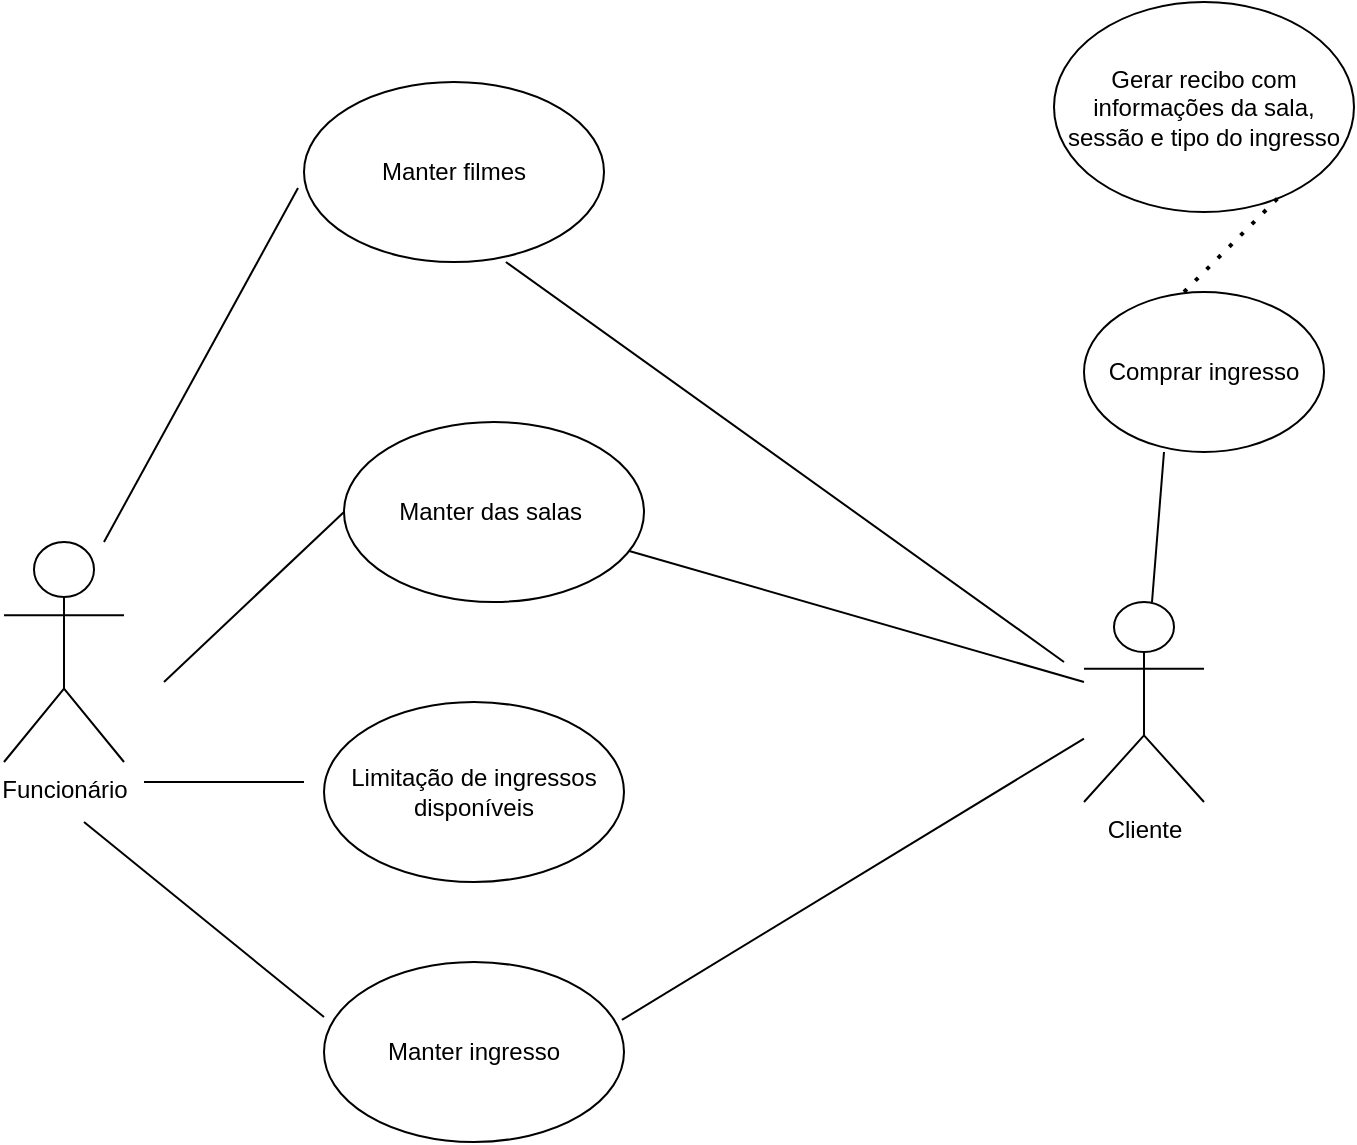 <mxfile version="21.1.5" type="github">
  <diagram name="Página-1" id="e1rwMzqTrdnwBiwuas-A">
    <mxGraphModel dx="1434" dy="796" grid="1" gridSize="10" guides="1" tooltips="1" connect="1" arrows="1" fold="1" page="1" pageScale="1" pageWidth="827" pageHeight="1169" math="0" shadow="0">
      <root>
        <mxCell id="0" />
        <mxCell id="1" parent="0" />
        <mxCell id="Xo4ojpNyTH2PV5RWck-7-3" value="&lt;font style=&quot;vertical-align: inherit;&quot;&gt;&lt;font style=&quot;vertical-align: inherit;&quot;&gt;&lt;font style=&quot;vertical-align: inherit;&quot;&gt;&lt;font style=&quot;vertical-align: inherit;&quot;&gt;Funcionário&lt;/font&gt;&lt;/font&gt;&lt;/font&gt;&lt;/font&gt;" style="shape=umlActor;verticalLabelPosition=bottom;verticalAlign=top;html=1;outlineConnect=0;" vertex="1" parent="1">
          <mxGeometry x="40" y="270" width="60" height="110" as="geometry" />
        </mxCell>
        <mxCell id="Xo4ojpNyTH2PV5RWck-7-4" value="&lt;font style=&quot;vertical-align: inherit;&quot;&gt;&lt;font style=&quot;vertical-align: inherit;&quot;&gt;&lt;font style=&quot;vertical-align: inherit;&quot;&gt;&lt;font style=&quot;vertical-align: inherit;&quot;&gt;&lt;font style=&quot;vertical-align: inherit;&quot;&gt;&lt;font style=&quot;vertical-align: inherit;&quot;&gt;&lt;font style=&quot;vertical-align: inherit;&quot;&gt;&lt;font style=&quot;vertical-align: inherit;&quot;&gt;&lt;font style=&quot;vertical-align: inherit;&quot;&gt;&lt;font style=&quot;vertical-align: inherit;&quot;&gt;Manter filmes&lt;/font&gt;&lt;/font&gt;&lt;/font&gt;&lt;/font&gt;&lt;/font&gt;&lt;/font&gt;&lt;/font&gt;&lt;/font&gt;&lt;/font&gt;&lt;/font&gt;" style="ellipse;whiteSpace=wrap;html=1;" vertex="1" parent="1">
          <mxGeometry x="190" y="40" width="150" height="90" as="geometry" />
        </mxCell>
        <mxCell id="Xo4ojpNyTH2PV5RWck-7-6" value="&lt;font style=&quot;vertical-align: inherit;&quot;&gt;&lt;font style=&quot;vertical-align: inherit;&quot;&gt;&lt;font style=&quot;vertical-align: inherit;&quot;&gt;&lt;font style=&quot;vertical-align: inherit;&quot;&gt;&lt;font style=&quot;vertical-align: inherit;&quot;&gt;&lt;font style=&quot;vertical-align: inherit;&quot;&gt;Manter das salas&amp;nbsp;&lt;/font&gt;&lt;/font&gt;&lt;/font&gt;&lt;/font&gt;&lt;/font&gt;&lt;/font&gt;" style="ellipse;whiteSpace=wrap;html=1;" vertex="1" parent="1">
          <mxGeometry x="210" y="210" width="150" height="90" as="geometry" />
        </mxCell>
        <mxCell id="Xo4ojpNyTH2PV5RWck-7-7" value="&lt;font style=&quot;vertical-align: inherit;&quot;&gt;&lt;font style=&quot;vertical-align: inherit;&quot;&gt;&lt;font style=&quot;vertical-align: inherit;&quot;&gt;&lt;font style=&quot;vertical-align: inherit;&quot;&gt;Limitação de ingressos disponíveis&lt;/font&gt;&lt;/font&gt;&lt;/font&gt;&lt;/font&gt;" style="ellipse;whiteSpace=wrap;html=1;" vertex="1" parent="1">
          <mxGeometry x="200" y="350" width="150" height="90" as="geometry" />
        </mxCell>
        <mxCell id="Xo4ojpNyTH2PV5RWck-7-9" value="&lt;font style=&quot;vertical-align: inherit;&quot;&gt;&lt;font style=&quot;vertical-align: inherit;&quot;&gt;&lt;font style=&quot;vertical-align: inherit;&quot;&gt;&lt;font style=&quot;vertical-align: inherit;&quot;&gt;&lt;font style=&quot;vertical-align: inherit;&quot;&gt;&lt;font style=&quot;vertical-align: inherit;&quot;&gt;&lt;font style=&quot;vertical-align: inherit;&quot;&gt;&lt;font style=&quot;vertical-align: inherit;&quot;&gt;Manter ingresso&lt;/font&gt;&lt;/font&gt;&lt;/font&gt;&lt;/font&gt;&lt;/font&gt;&lt;/font&gt;&lt;/font&gt;&lt;/font&gt;" style="ellipse;whiteSpace=wrap;html=1;" vertex="1" parent="1">
          <mxGeometry x="200" y="480" width="150" height="90" as="geometry" />
        </mxCell>
        <mxCell id="Xo4ojpNyTH2PV5RWck-7-12" value="" style="endArrow=none;html=1;rounded=0;endFill=0;entryX=-0.02;entryY=0.589;entryDx=0;entryDy=0;entryPerimeter=0;" edge="1" parent="1" target="Xo4ojpNyTH2PV5RWck-7-4">
          <mxGeometry width="50" height="50" relative="1" as="geometry">
            <mxPoint x="90" y="270" as="sourcePoint" />
            <mxPoint x="180" y="110" as="targetPoint" />
          </mxGeometry>
        </mxCell>
        <mxCell id="Xo4ojpNyTH2PV5RWck-7-14" value="" style="endArrow=none;html=1;rounded=0;entryX=0;entryY=0.5;entryDx=0;entryDy=0;" edge="1" parent="1" target="Xo4ojpNyTH2PV5RWck-7-6">
          <mxGeometry width="50" height="50" relative="1" as="geometry">
            <mxPoint x="120" y="340" as="sourcePoint" />
            <mxPoint x="170" y="290" as="targetPoint" />
          </mxGeometry>
        </mxCell>
        <mxCell id="Xo4ojpNyTH2PV5RWck-7-15" value="" style="endArrow=none;html=1;rounded=0;" edge="1" parent="1">
          <mxGeometry width="50" height="50" relative="1" as="geometry">
            <mxPoint x="110" y="390" as="sourcePoint" />
            <mxPoint x="190" y="390" as="targetPoint" />
          </mxGeometry>
        </mxCell>
        <mxCell id="Xo4ojpNyTH2PV5RWck-7-16" value="" style="endArrow=none;html=1;rounded=0;entryX=0;entryY=0.306;entryDx=0;entryDy=0;entryPerimeter=0;" edge="1" parent="1">
          <mxGeometry width="50" height="50" relative="1" as="geometry">
            <mxPoint x="80" y="410" as="sourcePoint" />
            <mxPoint x="200" y="507.54" as="targetPoint" />
          </mxGeometry>
        </mxCell>
        <mxCell id="Xo4ojpNyTH2PV5RWck-7-17" value="&lt;font style=&quot;vertical-align: inherit;&quot;&gt;&lt;font style=&quot;vertical-align: inherit;&quot;&gt;Cliente&lt;/font&gt;&lt;/font&gt;" style="shape=umlActor;verticalLabelPosition=bottom;verticalAlign=top;html=1;outlineConnect=0;" vertex="1" parent="1">
          <mxGeometry x="580" y="300" width="60" height="100" as="geometry" />
        </mxCell>
        <mxCell id="Xo4ojpNyTH2PV5RWck-7-18" value="" style="endArrow=none;html=1;rounded=0;exitX=0.993;exitY=0.322;exitDx=0;exitDy=0;exitPerimeter=0;" edge="1" parent="1" source="Xo4ojpNyTH2PV5RWck-7-9" target="Xo4ojpNyTH2PV5RWck-7-17">
          <mxGeometry width="50" height="50" relative="1" as="geometry">
            <mxPoint x="430" y="380" as="sourcePoint" />
            <mxPoint x="480" y="330" as="targetPoint" />
          </mxGeometry>
        </mxCell>
        <mxCell id="Xo4ojpNyTH2PV5RWck-7-19" value="&lt;font style=&quot;vertical-align: inherit;&quot;&gt;&lt;font style=&quot;vertical-align: inherit;&quot;&gt;Comprar ingresso&lt;/font&gt;&lt;/font&gt;" style="ellipse;whiteSpace=wrap;html=1;" vertex="1" parent="1">
          <mxGeometry x="580" y="145" width="120" height="80" as="geometry" />
        </mxCell>
        <mxCell id="Xo4ojpNyTH2PV5RWck-7-20" value="" style="endArrow=none;html=1;rounded=0;entryX=0.673;entryY=1;entryDx=0;entryDy=0;entryPerimeter=0;" edge="1" parent="1" target="Xo4ojpNyTH2PV5RWck-7-4">
          <mxGeometry width="50" height="50" relative="1" as="geometry">
            <mxPoint x="570" y="330" as="sourcePoint" />
            <mxPoint x="580" y="250" as="targetPoint" />
          </mxGeometry>
        </mxCell>
        <mxCell id="Xo4ojpNyTH2PV5RWck-7-21" value="&lt;font style=&quot;vertical-align: inherit;&quot;&gt;&lt;font style=&quot;vertical-align: inherit;&quot;&gt;Gerar recibo com informações da sala, sessão e tipo do ingresso&lt;/font&gt;&lt;/font&gt;" style="ellipse;whiteSpace=wrap;html=1;" vertex="1" parent="1">
          <mxGeometry x="565" width="150" height="105" as="geometry" />
        </mxCell>
        <mxCell id="Xo4ojpNyTH2PV5RWck-7-23" value="" style="endArrow=none;html=1;rounded=0;" edge="1" parent="1" target="Xo4ojpNyTH2PV5RWck-7-6">
          <mxGeometry width="50" height="50" relative="1" as="geometry">
            <mxPoint x="580" y="340" as="sourcePoint" />
            <mxPoint x="540" y="273" as="targetPoint" />
          </mxGeometry>
        </mxCell>
        <mxCell id="Xo4ojpNyTH2PV5RWck-7-24" value="" style="endArrow=none;html=1;rounded=0;entryX=0.967;entryY=0.788;entryDx=0;entryDy=0;entryPerimeter=0;" edge="1" parent="1" source="Xo4ojpNyTH2PV5RWck-7-17">
          <mxGeometry width="50" height="50" relative="1" as="geometry">
            <mxPoint x="660" y="292" as="sourcePoint" />
            <mxPoint x="620" y="225" as="targetPoint" />
          </mxGeometry>
        </mxCell>
        <mxCell id="Xo4ojpNyTH2PV5RWck-7-25" value="" style="endArrow=none;dashed=1;html=1;dashPattern=1 3;strokeWidth=2;rounded=0;" edge="1" parent="1">
          <mxGeometry width="50" height="50" relative="1" as="geometry">
            <mxPoint x="630" y="145" as="sourcePoint" />
            <mxPoint x="680" y="95" as="targetPoint" />
          </mxGeometry>
        </mxCell>
      </root>
    </mxGraphModel>
  </diagram>
</mxfile>
